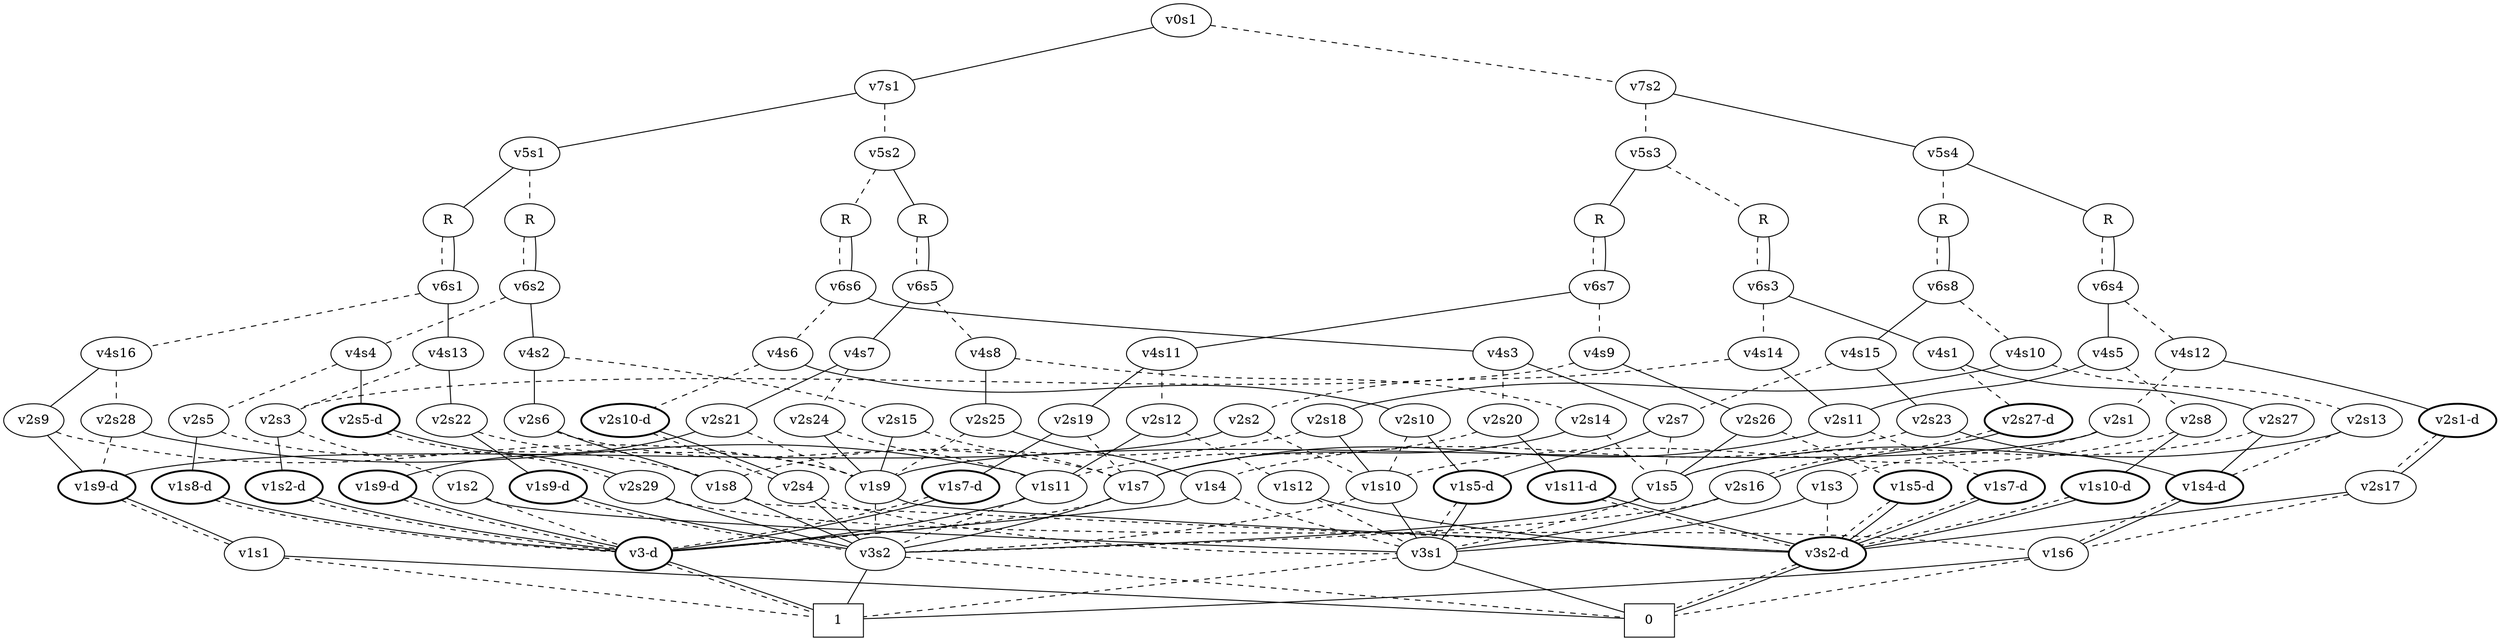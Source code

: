 graph BDD_Tree {
	 node1 [label="v0s1"];
	 node2 [label="v7s1"];
	 node1 -- node2 [style=solid];
	 node513 [label="v7s2"];
	 node1 -- node513 [style=dashed];
	 node3 [label="v5s1"];
	 node2 -- node3 [style=solid];
	 node258 [label="v5s2"];
	 node2 -- node258 [style=dashed];
	 node4 [label="R"];
	 node3 -- node4 [style=solid];
	 node131 [label="R"];
	 node3 -- node131 [style=dashed];
	 node68 [label="v6s1"];
	 node4 -- node68 [style=dashed];
	 node4 -- node68 [style=solid];
	 node69 [label="v4s13"];
	 node68 -- node69 [style=solid];
	 node100 [label="v4s16"];
	 node68 -- node100 [style=dashed];
	 node70 [label="v2s22"];
	 node69 -- node70 [style=solid];
	 node882 [label="v2s3"];
	 node69 -- node882 [style=dashed];
	 node71 [label="v1s9-d",style=bold];
	 node70 -- node71 [style=solid];
	 node628 [label="v1s9"];
	 node70 -- node628 [style=dashed];
	 node1021 [label="v3s2"];
	 node71 -- node1021 [style=dashed];
	 node71 -- node1021 [style=solid];
	 node1022 [label="1",shape=box];
	 node1021 -- node1022 [style=solid];
	 node1023 [label="0",shape=box];
	 node1021 -- node1023 [style=dashed];
	 node1006 [label="v3s2-d",style=bold];
	 node628 -- node1006 [style=solid];
	 node1021 [label="v3s2"];
	 node628 -- node1021 [style=dashed];
	 node1023 [label="0",shape=box];
	 node1006 -- node1023 [style=dashed];
	 node1006 -- node1023 [style=solid];
	 node883 [label="v1s2-d",style=bold];
	 node882 -- node883 [style=solid];
	 node890 [label="v1s2"];
	 node882 -- node890 [style=dashed];
	 node999 [label="v3-d",style=bold];
	 node883 -- node999 [style=dashed];
	 node883 -- node999 [style=solid];
	 node1022 [label="1",shape=box];
	 node999 -- node1022 [style=dashed];
	 node999 -- node1022 [style=solid];
	 node1018 [label="v3s1"];
	 node890 -- node1018 [style=solid];
	 node999 [label="v3-d",style=bold];
	 node890 -- node999 [style=dashed];
	 node1023 [label="0",shape=box];
	 node1018 -- node1023 [style=solid];
	 node1022 [label="1",shape=box];
	 node1018 -- node1022 [style=dashed];
	 node101 [label="v2s9"];
	 node100 -- node101 [style=solid];
	 node116 [label="v2s28"];
	 node100 -- node116 [style=dashed];
	 node1010 [label="v1s9-d",style=bold];
	 node101 -- node1010 [style=solid];
	 node628 [label="v1s9"];
	 node101 -- node628 [style=dashed];
	 node1014 [label="v1s1"];
	 node1010 -- node1014 [style=dashed];
	 node1010 -- node1014 [style=solid];
	 node1023 [label="0",shape=box];
	 node1014 -- node1023 [style=solid];
	 node1022 [label="1",shape=box];
	 node1014 -- node1022 [style=dashed];
	 node852 [label="v1s11"];
	 node116 -- node852 [style=solid];
	 node1010 [label="v1s9-d",style=bold];
	 node116 -- node1010 [style=dashed];
	 node999 [label="v3-d",style=bold];
	 node852 -- node999 [style=solid];
	 node1021 [label="v3s2"];
	 node852 -- node1021 [style=dashed];
	 node195 [label="v6s2"];
	 node131 -- node195 [style=dashed];
	 node131 -- node195 [style=solid];
	 node196 [label="v4s2"];
	 node195 -- node196 [style=solid];
	 node227 [label="v4s4"];
	 node195 -- node227 [style=dashed];
	 node197 [label="v2s6"];
	 node196 -- node197 [style=solid];
	 node212 [label="v2s15"];
	 node196 -- node212 [style=dashed];
	 node747 [label="v1s8"];
	 node197 -- node747 [style=solid];
	 node995 [label="v1s7"];
	 node197 -- node995 [style=dashed];
	 node1021 [label="v3s2"];
	 node747 -- node1021 [style=solid];
	 node1006 [label="v3s2-d",style=bold];
	 node747 -- node1006 [style=dashed];
	 node1021 [label="v3s2"];
	 node995 -- node1021 [style=solid];
	 node999 [label="v3-d",style=bold];
	 node995 -- node999 [style=dashed];
	 node628 [label="v1s9"];
	 node212 -- node628 [style=solid];
	 node995 [label="v1s7"];
	 node212 -- node995 [style=dashed];
	 node228 [label="v2s5-d",style=bold];
	 node227 -- node228 [style=solid];
	 node243 [label="v2s5"];
	 node227 -- node243 [style=dashed];
	 node236 [label="v2s29"];
	 node228 -- node236 [style=dashed];
	 node228 -- node236 [style=solid];
	 node1021 [label="v3s2"];
	 node236 -- node1021 [style=solid];
	 node968 [label="v1s6"];
	 node236 -- node968 [style=dashed];
	 node1022 [label="1",shape=box];
	 node968 -- node1022 [style=solid];
	 node1023 [label="0",shape=box];
	 node968 -- node1023 [style=dashed];
	 node244 [label="v1s8-d",style=bold];
	 node243 -- node244 [style=solid];
	 node747 [label="v1s8"];
	 node243 -- node747 [style=dashed];
	 node999 [label="v3-d",style=bold];
	 node244 -- node999 [style=dashed];
	 node244 -- node999 [style=solid];
	 node259 [label="R"];
	 node258 -- node259 [style=solid];
	 node386 [label="R"];
	 node258 -- node386 [style=dashed];
	 node323 [label="v6s5"];
	 node259 -- node323 [style=dashed];
	 node259 -- node323 [style=solid];
	 node324 [label="v4s7"];
	 node323 -- node324 [style=solid];
	 node355 [label="v4s8"];
	 node323 -- node355 [style=dashed];
	 node325 [label="v2s21"];
	 node324 -- node325 [style=solid];
	 node340 [label="v2s24"];
	 node324 -- node340 [style=dashed];
	 node326 [label="v1s9-d",style=bold];
	 node325 -- node326 [style=solid];
	 node628 [label="v1s9"];
	 node325 -- node628 [style=dashed];
	 node999 [label="v3-d",style=bold];
	 node326 -- node999 [style=dashed];
	 node326 -- node999 [style=solid];
	 node628 [label="v1s9"];
	 node340 -- node628 [style=solid];
	 node852 [label="v1s11"];
	 node340 -- node852 [style=dashed];
	 node356 [label="v2s25"];
	 node355 -- node356 [style=solid];
	 node371 [label="v2s14"];
	 node355 -- node371 [style=dashed];
	 node716 [label="v1s4"];
	 node356 -- node716 [style=solid];
	 node628 [label="v1s9"];
	 node356 -- node628 [style=dashed];
	 node999 [label="v3-d",style=bold];
	 node716 -- node999 [style=solid];
	 node1018 [label="v3s1"];
	 node716 -- node1018 [style=dashed];
	 node995 [label="v1s7"];
	 node371 -- node995 [style=solid];
	 node971 [label="v1s5"];
	 node371 -- node971 [style=dashed];
	 node1021 [label="v3s2"];
	 node971 -- node1021 [style=solid];
	 node1018 [label="v3s1"];
	 node971 -- node1018 [style=dashed];
	 node450 [label="v6s6"];
	 node386 -- node450 [style=dashed];
	 node386 -- node450 [style=solid];
	 node451 [label="v4s3"];
	 node450 -- node451 [style=solid];
	 node482 [label="v4s6"];
	 node450 -- node482 [style=dashed];
	 node723 [label="v2s7"];
	 node451 -- node723 [style=solid];
	 node467 [label="v2s20"];
	 node451 -- node467 [style=dashed];
	 node724 [label="v1s5-d",style=bold];
	 node723 -- node724 [style=solid];
	 node971 [label="v1s5"];
	 node723 -- node971 [style=dashed];
	 node1018 [label="v3s1"];
	 node724 -- node1018 [style=dashed];
	 node724 -- node1018 [style=solid];
	 node468 [label="v1s11-d",style=bold];
	 node467 -- node468 [style=solid];
	 node852 [label="v1s11"];
	 node467 -- node852 [style=dashed];
	 node1006 [label="v3s2-d",style=bold];
	 node468 -- node1006 [style=dashed];
	 node468 -- node1006 [style=solid];
	 node483 [label="v2s10"];
	 node482 -- node483 [style=solid];
	 node498 [label="v2s10-d",style=bold];
	 node482 -- node498 [style=dashed];
	 node724 [label="v1s5-d",style=bold];
	 node483 -- node724 [style=solid];
	 node1017 [label="v1s10"];
	 node483 -- node1017 [style=dashed];
	 node1018 [label="v3s1"];
	 node1017 -- node1018 [style=solid];
	 node1021 [label="v3s2"];
	 node1017 -- node1021 [style=dashed];
	 node506 [label="v2s4"];
	 node498 -- node506 [style=dashed];
	 node498 -- node506 [style=solid];
	 node1021 [label="v3s2"];
	 node506 -- node1021 [style=solid];
	 node1018 [label="v3s1"];
	 node506 -- node1018 [style=dashed];
	 node514 [label="v5s4"];
	 node513 -- node514 [style=solid];
	 node769 [label="v5s3"];
	 node513 -- node769 [style=dashed];
	 node515 [label="R"];
	 node514 -- node515 [style=solid];
	 node642 [label="R"];
	 node514 -- node642 [style=dashed];
	 node579 [label="v6s4"];
	 node515 -- node579 [style=dashed];
	 node515 -- node579 [style=solid];
	 node580 [label="v4s5"];
	 node579 -- node580 [style=solid];
	 node611 [label="v4s12"];
	 node579 -- node611 [style=dashed];
	 node994 [label="v2s11"];
	 node580 -- node994 [style=solid];
	 node596 [label="v2s8"];
	 node580 -- node596 [style=dashed];
	 node995 [label="v1s7"];
	 node994 -- node995 [style=solid];
	 node1002 [label="v1s7-d",style=bold];
	 node994 -- node1002 [style=dashed];
	 node1006 [label="v3s2-d",style=bold];
	 node1002 -- node1006 [style=dashed];
	 node1002 -- node1006 [style=solid];
	 node597 [label="v1s10-d",style=bold];
	 node596 -- node597 [style=solid];
	 node1017 [label="v1s10"];
	 node596 -- node1017 [style=dashed];
	 node1006 [label="v3s2-d",style=bold];
	 node597 -- node1006 [style=dashed];
	 node597 -- node1006 [style=solid];
	 node612 [label="v2s1-d",style=bold];
	 node611 -- node612 [style=solid];
	 node627 [label="v2s1"];
	 node611 -- node627 [style=dashed];
	 node620 [label="v2s17"];
	 node612 -- node620 [style=dashed];
	 node612 -- node620 [style=solid];
	 node1006 [label="v3s2-d",style=bold];
	 node620 -- node1006 [style=solid];
	 node968 [label="v1s6"];
	 node620 -- node968 [style=dashed];
	 node628 [label="v1s9"];
	 node627 -- node628 [style=solid];
	 node635 [label="v1s3"];
	 node627 -- node635 [style=dashed];
	 node1018 [label="v3s1"];
	 node635 -- node1018 [style=solid];
	 node1006 [label="v3s2-d",style=bold];
	 node635 -- node1006 [style=dashed];
	 node706 [label="v6s8"];
	 node642 -- node706 [style=dashed];
	 node642 -- node706 [style=solid];
	 node707 [label="v4s15"];
	 node706 -- node707 [style=solid];
	 node738 [label="v4s10"];
	 node706 -- node738 [style=dashed];
	 node708 [label="v2s23"];
	 node707 -- node708 [style=solid];
	 node723 [label="v2s7"];
	 node707 -- node723 [style=dashed];
	 node964 [label="v1s4-d",style=bold];
	 node708 -- node964 [style=solid];
	 node716 [label="v1s4"];
	 node708 -- node716 [style=dashed];
	 node968 [label="v1s6"];
	 node964 -- node968 [style=dashed];
	 node964 -- node968 [style=solid];
	 node739 [label="v2s18"];
	 node738 -- node739 [style=solid];
	 node754 [label="v2s13"];
	 node738 -- node754 [style=dashed];
	 node1017 [label="v1s10"];
	 node739 -- node1017 [style=solid];
	 node747 [label="v1s8"];
	 node739 -- node747 [style=dashed];
	 node971 [label="v1s5"];
	 node754 -- node971 [style=solid];
	 node964 [label="v1s4-d",style=bold];
	 node754 -- node964 [style=dashed];
	 node770 [label="R"];
	 node769 -- node770 [style=solid];
	 node897 [label="R"];
	 node769 -- node897 [style=dashed];
	 node834 [label="v6s7"];
	 node770 -- node834 [style=dashed];
	 node770 -- node834 [style=solid];
	 node835 [label="v4s11"];
	 node834 -- node835 [style=solid];
	 node866 [label="v4s9"];
	 node834 -- node866 [style=dashed];
	 node836 [label="v2s19"];
	 node835 -- node836 [style=solid];
	 node851 [label="v2s12"];
	 node835 -- node851 [style=dashed];
	 node837 [label="v1s7-d",style=bold];
	 node836 -- node837 [style=solid];
	 node995 [label="v1s7"];
	 node836 -- node995 [style=dashed];
	 node999 [label="v3-d",style=bold];
	 node837 -- node999 [style=dashed];
	 node837 -- node999 [style=solid];
	 node852 [label="v1s11"];
	 node851 -- node852 [style=solid];
	 node859 [label="v1s12"];
	 node851 -- node859 [style=dashed];
	 node1006 [label="v3s2-d",style=bold];
	 node859 -- node1006 [style=solid];
	 node1018 [label="v3s1"];
	 node859 -- node1018 [style=dashed];
	 node867 [label="v2s26"];
	 node866 -- node867 [style=solid];
	 node882 [label="v2s3"];
	 node866 -- node882 [style=dashed];
	 node971 [label="v1s5"];
	 node867 -- node971 [style=solid];
	 node875 [label="v1s5-d",style=bold];
	 node867 -- node875 [style=dashed];
	 node1006 [label="v3s2-d",style=bold];
	 node875 -- node1006 [style=dashed];
	 node875 -- node1006 [style=solid];
	 node961 [label="v6s3"];
	 node897 -- node961 [style=dashed];
	 node897 -- node961 [style=solid];
	 node962 [label="v4s1"];
	 node961 -- node962 [style=solid];
	 node993 [label="v4s14"];
	 node961 -- node993 [style=dashed];
	 node963 [label="v2s27"];
	 node962 -- node963 [style=solid];
	 node978 [label="v2s27-d",style=bold];
	 node962 -- node978 [style=dashed];
	 node964 [label="v1s4-d",style=bold];
	 node963 -- node964 [style=solid];
	 node971 [label="v1s5"];
	 node963 -- node971 [style=dashed];
	 node986 [label="v2s16"];
	 node978 -- node986 [style=dashed];
	 node978 -- node986 [style=solid];
	 node1018 [label="v3s1"];
	 node986 -- node1018 [style=solid];
	 node1021 [label="v3s2"];
	 node986 -- node1021 [style=dashed];
	 node994 [label="v2s11"];
	 node993 -- node994 [style=solid];
	 node1009 [label="v2s2"];
	 node993 -- node1009 [style=dashed];
	 node1010 [label="v1s9-d",style=bold];
	 node1009 -- node1010 [style=solid];
	 node1017 [label="v1s10"];
	 node1009 -- node1017 [style=dashed];
}
